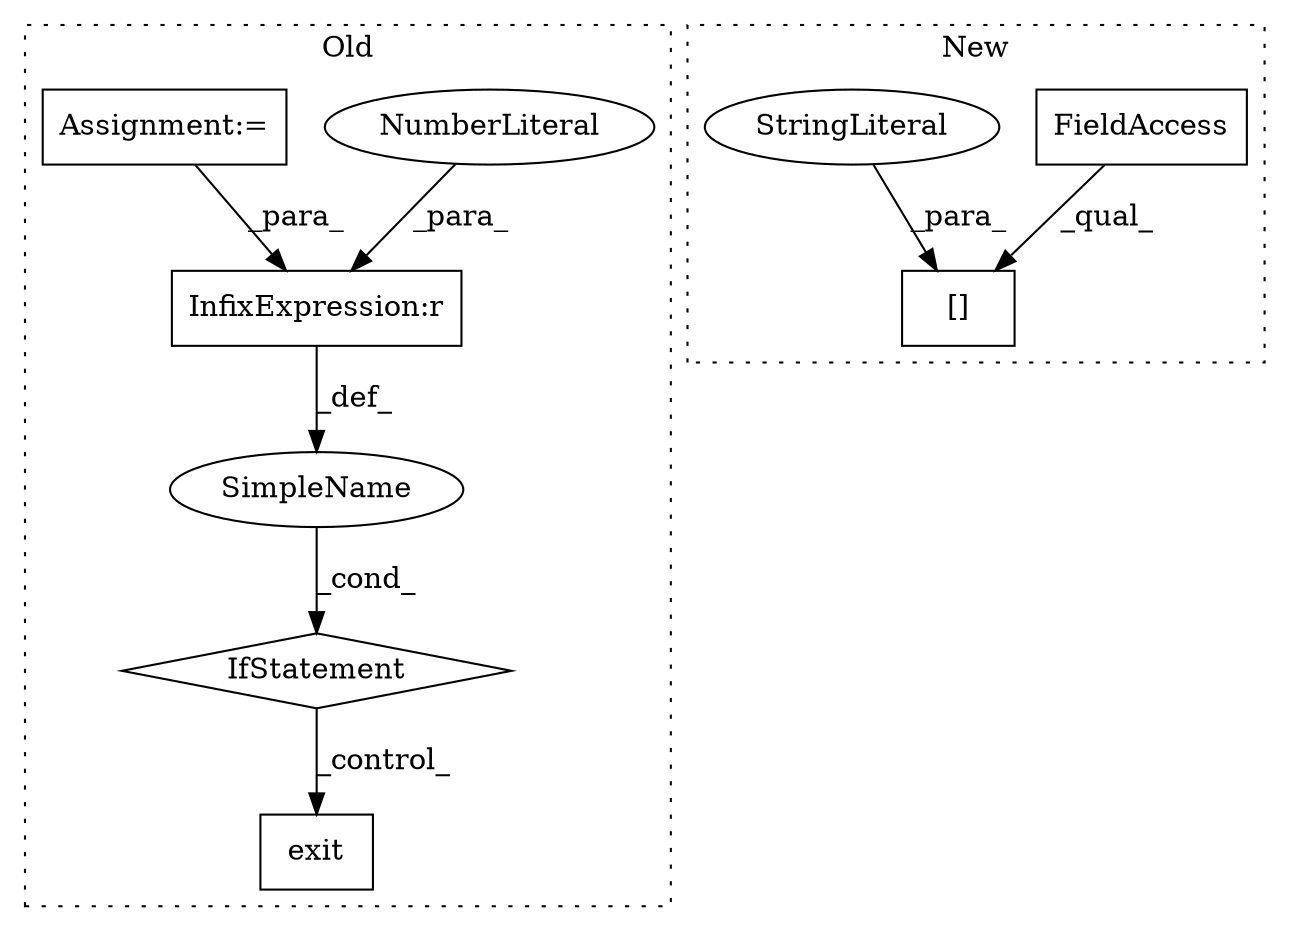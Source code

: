 digraph G {
subgraph cluster0 {
1 [label="exit" a="32" s="3653,3700" l="5,1" shape="box"];
4 [label="IfStatement" a="25" s="3554,3635" l="4,2" shape="diamond"];
5 [label="SimpleName" a="42" s="" l="" shape="ellipse"];
6 [label="InfixExpression:r" a="27" s="3630" l="4" shape="box"];
8 [label="NumberLiteral" a="34" s="3634" l="1" shape="ellipse"];
9 [label="Assignment:=" a="7" s="3487" l="1" shape="box"];
label = "Old";
style="dotted";
}
subgraph cluster1 {
2 [label="[]" a="2" s="2952,2968" l="6,1" shape="box"];
3 [label="FieldAccess" a="22" s="2952" l="5" shape="box"];
7 [label="StringLiteral" a="45" s="2958" l="10" shape="ellipse"];
label = "New";
style="dotted";
}
3 -> 2 [label="_qual_"];
4 -> 1 [label="_control_"];
5 -> 4 [label="_cond_"];
6 -> 5 [label="_def_"];
7 -> 2 [label="_para_"];
8 -> 6 [label="_para_"];
9 -> 6 [label="_para_"];
}